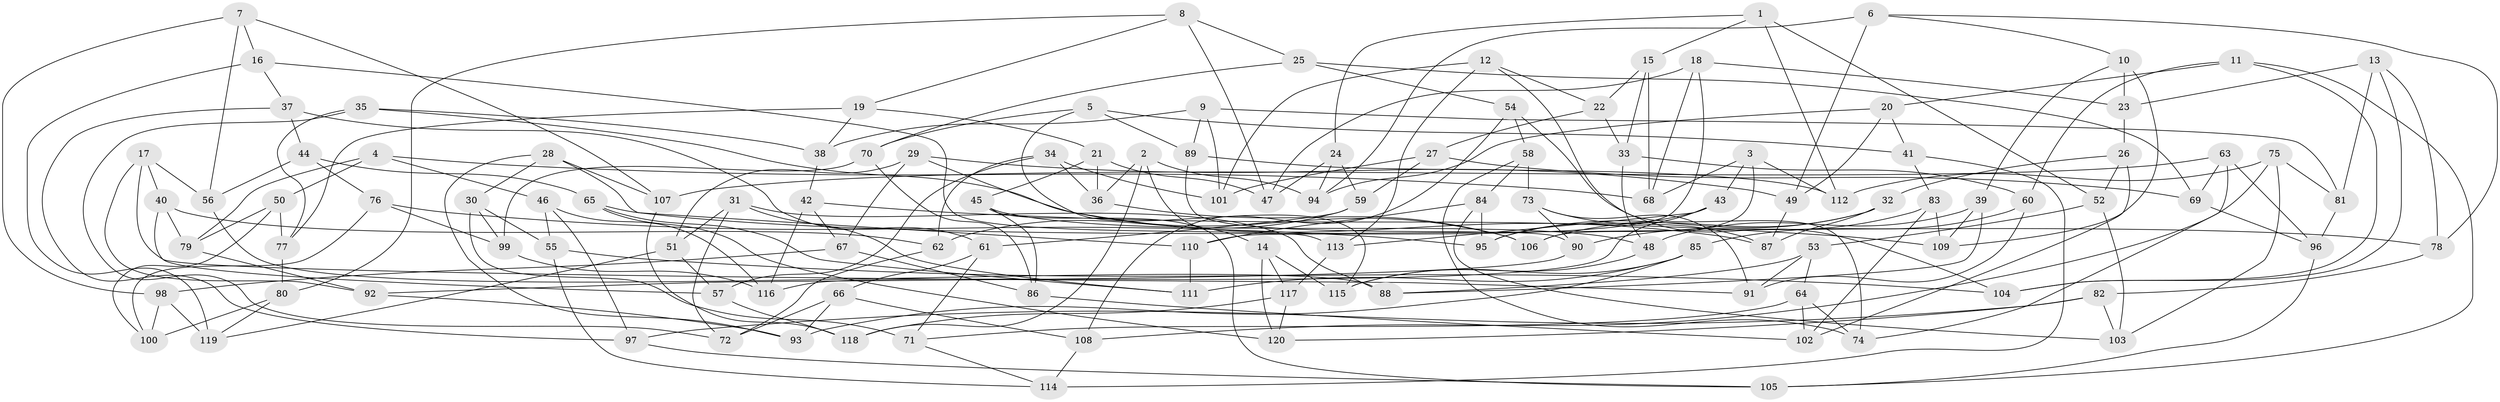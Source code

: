 // Generated by graph-tools (version 1.1) at 2025/16/03/09/25 04:16:27]
// undirected, 120 vertices, 240 edges
graph export_dot {
graph [start="1"]
  node [color=gray90,style=filled];
  1;
  2;
  3;
  4;
  5;
  6;
  7;
  8;
  9;
  10;
  11;
  12;
  13;
  14;
  15;
  16;
  17;
  18;
  19;
  20;
  21;
  22;
  23;
  24;
  25;
  26;
  27;
  28;
  29;
  30;
  31;
  32;
  33;
  34;
  35;
  36;
  37;
  38;
  39;
  40;
  41;
  42;
  43;
  44;
  45;
  46;
  47;
  48;
  49;
  50;
  51;
  52;
  53;
  54;
  55;
  56;
  57;
  58;
  59;
  60;
  61;
  62;
  63;
  64;
  65;
  66;
  67;
  68;
  69;
  70;
  71;
  72;
  73;
  74;
  75;
  76;
  77;
  78;
  79;
  80;
  81;
  82;
  83;
  84;
  85;
  86;
  87;
  88;
  89;
  90;
  91;
  92;
  93;
  94;
  95;
  96;
  97;
  98;
  99;
  100;
  101;
  102;
  103;
  104;
  105;
  106;
  107;
  108;
  109;
  110;
  111;
  112;
  113;
  114;
  115;
  116;
  117;
  118;
  119;
  120;
  1 -- 112;
  1 -- 24;
  1 -- 52;
  1 -- 15;
  2 -- 118;
  2 -- 36;
  2 -- 14;
  2 -- 94;
  3 -- 112;
  3 -- 106;
  3 -- 43;
  3 -- 68;
  4 -- 68;
  4 -- 46;
  4 -- 50;
  4 -- 79;
  5 -- 115;
  5 -- 70;
  5 -- 41;
  5 -- 89;
  6 -- 78;
  6 -- 94;
  6 -- 49;
  6 -- 10;
  7 -- 16;
  7 -- 98;
  7 -- 56;
  7 -- 107;
  8 -- 80;
  8 -- 47;
  8 -- 25;
  8 -- 19;
  9 -- 81;
  9 -- 101;
  9 -- 38;
  9 -- 89;
  10 -- 23;
  10 -- 109;
  10 -- 39;
  11 -- 105;
  11 -- 60;
  11 -- 104;
  11 -- 20;
  12 -- 74;
  12 -- 22;
  12 -- 101;
  12 -- 113;
  13 -- 104;
  13 -- 23;
  13 -- 81;
  13 -- 78;
  14 -- 115;
  14 -- 117;
  14 -- 120;
  15 -- 33;
  15 -- 68;
  15 -- 22;
  16 -- 113;
  16 -- 119;
  16 -- 37;
  17 -- 91;
  17 -- 92;
  17 -- 40;
  17 -- 56;
  18 -- 68;
  18 -- 110;
  18 -- 47;
  18 -- 23;
  19 -- 38;
  19 -- 77;
  19 -- 21;
  20 -- 49;
  20 -- 41;
  20 -- 94;
  21 -- 36;
  21 -- 45;
  21 -- 47;
  22 -- 33;
  22 -- 27;
  23 -- 26;
  24 -- 59;
  24 -- 47;
  24 -- 94;
  25 -- 70;
  25 -- 54;
  25 -- 69;
  26 -- 52;
  26 -- 102;
  26 -- 32;
  27 -- 59;
  27 -- 101;
  27 -- 69;
  28 -- 107;
  28 -- 30;
  28 -- 93;
  28 -- 110;
  29 -- 67;
  29 -- 106;
  29 -- 49;
  29 -- 51;
  30 -- 99;
  30 -- 55;
  30 -- 71;
  31 -- 88;
  31 -- 51;
  31 -- 111;
  31 -- 72;
  32 -- 87;
  32 -- 95;
  32 -- 106;
  33 -- 60;
  33 -- 48;
  34 -- 57;
  34 -- 101;
  34 -- 36;
  34 -- 62;
  35 -- 87;
  35 -- 72;
  35 -- 77;
  35 -- 38;
  36 -- 106;
  37 -- 44;
  37 -- 97;
  37 -- 61;
  38 -- 42;
  39 -- 48;
  39 -- 88;
  39 -- 109;
  40 -- 57;
  40 -- 79;
  40 -- 62;
  41 -- 114;
  41 -- 83;
  42 -- 109;
  42 -- 116;
  42 -- 67;
  43 -- 116;
  43 -- 113;
  43 -- 95;
  44 -- 65;
  44 -- 76;
  44 -- 56;
  45 -- 86;
  45 -- 48;
  45 -- 105;
  46 -- 116;
  46 -- 97;
  46 -- 55;
  48 -- 115;
  49 -- 87;
  50 -- 79;
  50 -- 100;
  50 -- 77;
  51 -- 57;
  51 -- 119;
  52 -- 53;
  52 -- 103;
  53 -- 64;
  53 -- 88;
  53 -- 91;
  54 -- 58;
  54 -- 104;
  54 -- 108;
  55 -- 104;
  55 -- 114;
  56 -- 88;
  57 -- 118;
  58 -- 84;
  58 -- 73;
  58 -- 74;
  59 -- 61;
  59 -- 62;
  60 -- 91;
  60 -- 85;
  61 -- 66;
  61 -- 71;
  62 -- 72;
  63 -- 74;
  63 -- 69;
  63 -- 96;
  63 -- 107;
  64 -- 74;
  64 -- 71;
  64 -- 102;
  65 -- 78;
  65 -- 111;
  65 -- 120;
  66 -- 108;
  66 -- 72;
  66 -- 93;
  67 -- 86;
  67 -- 98;
  69 -- 96;
  70 -- 99;
  70 -- 86;
  71 -- 114;
  73 -- 91;
  73 -- 87;
  73 -- 90;
  75 -- 108;
  75 -- 81;
  75 -- 103;
  75 -- 112;
  76 -- 99;
  76 -- 100;
  76 -- 95;
  77 -- 80;
  78 -- 82;
  79 -- 92;
  80 -- 119;
  80 -- 100;
  81 -- 96;
  82 -- 97;
  82 -- 120;
  82 -- 103;
  83 -- 102;
  83 -- 90;
  83 -- 109;
  84 -- 110;
  84 -- 95;
  84 -- 103;
  85 -- 93;
  85 -- 111;
  85 -- 115;
  86 -- 102;
  89 -- 90;
  89 -- 112;
  90 -- 92;
  92 -- 93;
  96 -- 105;
  97 -- 105;
  98 -- 100;
  98 -- 119;
  99 -- 116;
  107 -- 118;
  108 -- 114;
  110 -- 111;
  113 -- 117;
  117 -- 120;
  117 -- 118;
}
